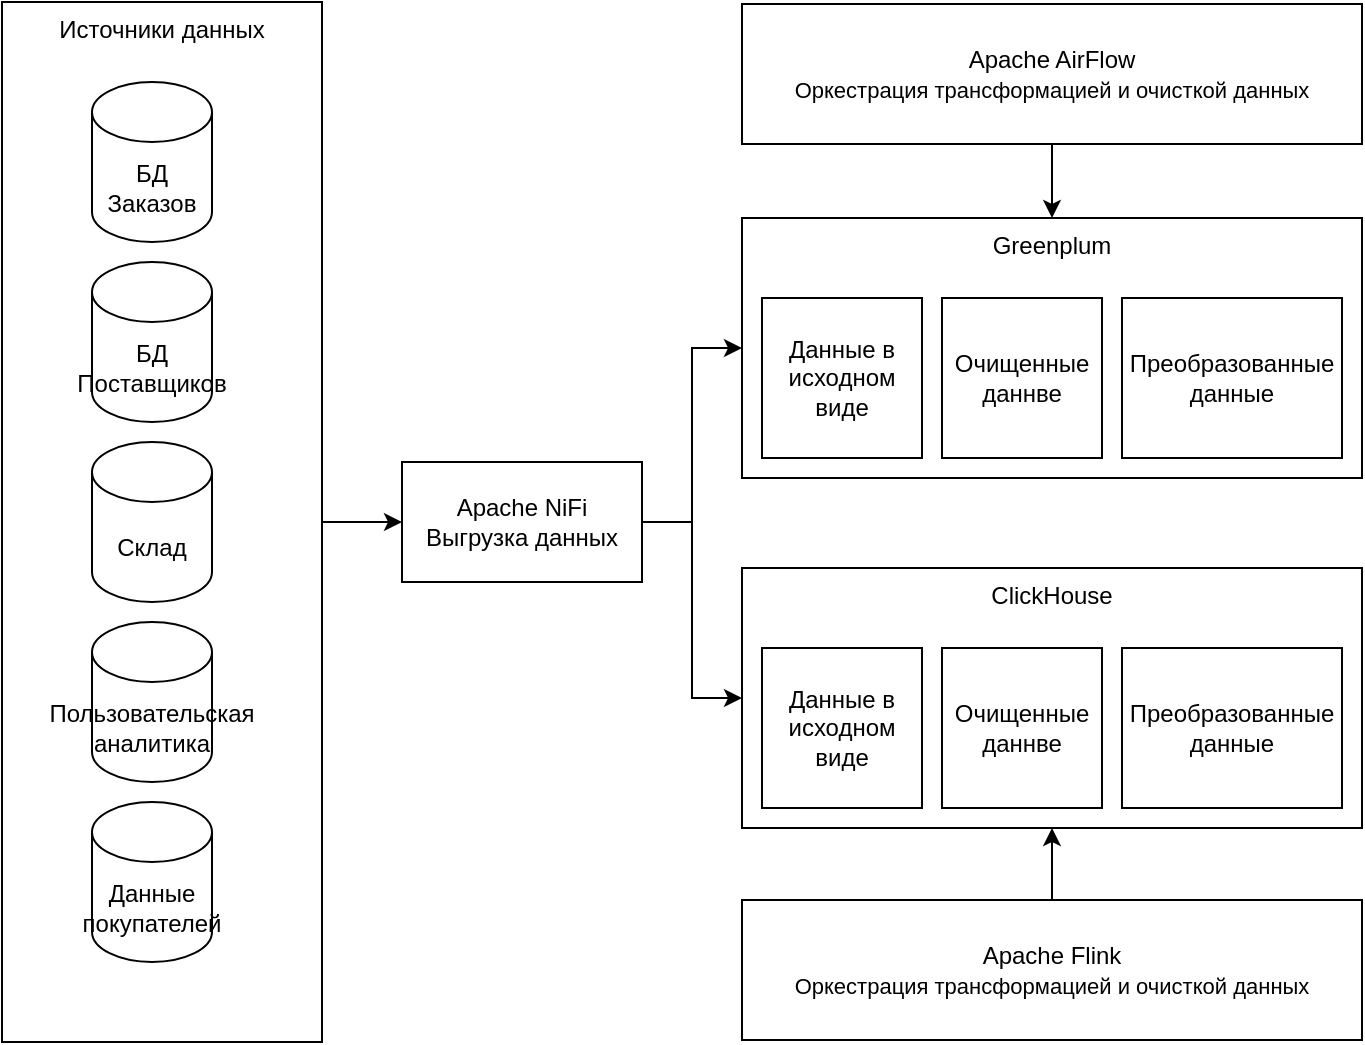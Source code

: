 <mxfile version="24.7.14">
  <diagram name="Страница — 1" id="LPJ16F4Odl_lKUOuBzS_">
    <mxGraphModel dx="954" dy="530" grid="1" gridSize="10" guides="1" tooltips="1" connect="1" arrows="1" fold="1" page="1" pageScale="1" pageWidth="827" pageHeight="1169" math="0" shadow="0">
      <root>
        <mxCell id="0" />
        <mxCell id="1" parent="0" />
        <mxCell id="R_MVeHPW9k1XH_oFSXGs-20" style="edgeStyle=orthogonalEdgeStyle;rounded=0;orthogonalLoop=1;jettySize=auto;html=1;exitX=1;exitY=0.5;exitDx=0;exitDy=0;entryX=0;entryY=0.5;entryDx=0;entryDy=0;" edge="1" parent="1" source="NSudbpyUwgiWTNqCxdTF-1" target="R_MVeHPW9k1XH_oFSXGs-1">
          <mxGeometry relative="1" as="geometry" />
        </mxCell>
        <mxCell id="NSudbpyUwgiWTNqCxdTF-1" value="Источники данных" style="rounded=0;whiteSpace=wrap;html=1;verticalAlign=top;" parent="1" vertex="1">
          <mxGeometry x="30" y="80" width="160" height="520" as="geometry" />
        </mxCell>
        <mxCell id="NSudbpyUwgiWTNqCxdTF-2" value="БД Заказов" style="shape=cylinder3;whiteSpace=wrap;html=1;boundedLbl=1;backgroundOutline=1;size=15;" parent="1" vertex="1">
          <mxGeometry x="75" y="120" width="60" height="80" as="geometry" />
        </mxCell>
        <mxCell id="NSudbpyUwgiWTNqCxdTF-3" value="БД Поставщиков" style="shape=cylinder3;whiteSpace=wrap;html=1;boundedLbl=1;backgroundOutline=1;size=15;" parent="1" vertex="1">
          <mxGeometry x="75" y="210" width="60" height="80" as="geometry" />
        </mxCell>
        <mxCell id="NSudbpyUwgiWTNqCxdTF-4" value="Склад" style="shape=cylinder3;whiteSpace=wrap;html=1;boundedLbl=1;backgroundOutline=1;size=15;" parent="1" vertex="1">
          <mxGeometry x="75" y="300" width="60" height="80" as="geometry" />
        </mxCell>
        <mxCell id="NSudbpyUwgiWTNqCxdTF-5" value="Пользовательская аналитика" style="shape=cylinder3;whiteSpace=wrap;html=1;boundedLbl=1;backgroundOutline=1;size=15;" parent="1" vertex="1">
          <mxGeometry x="75" y="390" width="60" height="80" as="geometry" />
        </mxCell>
        <mxCell id="R_MVeHPW9k1XH_oFSXGs-14" style="edgeStyle=orthogonalEdgeStyle;rounded=0;orthogonalLoop=1;jettySize=auto;html=1;exitX=1;exitY=0.5;exitDx=0;exitDy=0;entryX=0;entryY=0.5;entryDx=0;entryDy=0;" edge="1" parent="1" source="R_MVeHPW9k1XH_oFSXGs-1" target="R_MVeHPW9k1XH_oFSXGs-15">
          <mxGeometry relative="1" as="geometry">
            <mxPoint x="350" y="518" as="targetPoint" />
            <mxPoint x="350" y="268" as="sourcePoint" />
          </mxGeometry>
        </mxCell>
        <mxCell id="R_MVeHPW9k1XH_oFSXGs-1" value="Apache NiFi&lt;div&gt;Выгрузка данных&lt;/div&gt;" style="rounded=0;whiteSpace=wrap;html=1;" vertex="1" parent="1">
          <mxGeometry x="230" y="310" width="120" height="60" as="geometry" />
        </mxCell>
        <mxCell id="R_MVeHPW9k1XH_oFSXGs-2" value="Greenplum" style="rounded=0;whiteSpace=wrap;html=1;verticalAlign=top;" vertex="1" parent="1">
          <mxGeometry x="400" y="188" width="310" height="130" as="geometry" />
        </mxCell>
        <mxCell id="R_MVeHPW9k1XH_oFSXGs-9" value="" style="edgeStyle=orthogonalEdgeStyle;rounded=0;orthogonalLoop=1;jettySize=auto;html=1;" edge="1" parent="1" source="R_MVeHPW9k1XH_oFSXGs-3" target="R_MVeHPW9k1XH_oFSXGs-2">
          <mxGeometry relative="1" as="geometry" />
        </mxCell>
        <mxCell id="R_MVeHPW9k1XH_oFSXGs-3" value="Apache AirFlow&lt;div&gt;&lt;span style=&quot;font-size: 11px; text-wrap: nowrap; background-color: rgb(255, 255, 255);&quot;&gt;Оркестрация трансформацией и очисткой данных&lt;/span&gt;&lt;br&gt;&lt;/div&gt;" style="rounded=0;whiteSpace=wrap;html=1;rotation=0;" vertex="1" parent="1">
          <mxGeometry x="400" y="81" width="310" height="70" as="geometry" />
        </mxCell>
        <mxCell id="R_MVeHPW9k1XH_oFSXGs-4" value="Данные в исходном виде" style="whiteSpace=wrap;html=1;aspect=fixed;" vertex="1" parent="1">
          <mxGeometry x="410" y="228" width="80" height="80" as="geometry" />
        </mxCell>
        <mxCell id="R_MVeHPW9k1XH_oFSXGs-5" value="Очищенные даннве" style="whiteSpace=wrap;html=1;aspect=fixed;" vertex="1" parent="1">
          <mxGeometry x="500" y="228" width="80" height="80" as="geometry" />
        </mxCell>
        <mxCell id="R_MVeHPW9k1XH_oFSXGs-7" value="Преобразованные данные" style="rounded=0;whiteSpace=wrap;html=1;" vertex="1" parent="1">
          <mxGeometry x="590" y="228" width="110" height="80" as="geometry" />
        </mxCell>
        <mxCell id="R_MVeHPW9k1XH_oFSXGs-11" style="edgeStyle=orthogonalEdgeStyle;rounded=0;orthogonalLoop=1;jettySize=auto;html=1;entryX=0;entryY=0.5;entryDx=0;entryDy=0;exitX=1;exitY=0.5;exitDx=0;exitDy=0;" edge="1" parent="1" source="R_MVeHPW9k1XH_oFSXGs-1" target="R_MVeHPW9k1XH_oFSXGs-2">
          <mxGeometry relative="1" as="geometry">
            <mxPoint x="350" y="268" as="sourcePoint" />
          </mxGeometry>
        </mxCell>
        <mxCell id="R_MVeHPW9k1XH_oFSXGs-12" value="Данные покупателей" style="shape=cylinder3;whiteSpace=wrap;html=1;boundedLbl=1;backgroundOutline=1;size=15;" vertex="1" parent="1">
          <mxGeometry x="75" y="480" width="60" height="80" as="geometry" />
        </mxCell>
        <mxCell id="R_MVeHPW9k1XH_oFSXGs-15" value="ClickHouse" style="rounded=0;whiteSpace=wrap;html=1;verticalAlign=top;" vertex="1" parent="1">
          <mxGeometry x="400" y="363" width="310" height="130" as="geometry" />
        </mxCell>
        <mxCell id="R_MVeHPW9k1XH_oFSXGs-16" value="Данные в исходном виде" style="whiteSpace=wrap;html=1;aspect=fixed;" vertex="1" parent="1">
          <mxGeometry x="410" y="403" width="80" height="80" as="geometry" />
        </mxCell>
        <mxCell id="R_MVeHPW9k1XH_oFSXGs-17" value="Очищенные даннве" style="whiteSpace=wrap;html=1;aspect=fixed;" vertex="1" parent="1">
          <mxGeometry x="500" y="403" width="80" height="80" as="geometry" />
        </mxCell>
        <mxCell id="R_MVeHPW9k1XH_oFSXGs-18" value="Преобразованные данные" style="rounded=0;whiteSpace=wrap;html=1;" vertex="1" parent="1">
          <mxGeometry x="590" y="403" width="110" height="80" as="geometry" />
        </mxCell>
        <mxCell id="R_MVeHPW9k1XH_oFSXGs-23" style="edgeStyle=orthogonalEdgeStyle;rounded=0;orthogonalLoop=1;jettySize=auto;html=1;entryX=0.5;entryY=1;entryDx=0;entryDy=0;" edge="1" parent="1" source="R_MVeHPW9k1XH_oFSXGs-22" target="R_MVeHPW9k1XH_oFSXGs-15">
          <mxGeometry relative="1" as="geometry" />
        </mxCell>
        <mxCell id="R_MVeHPW9k1XH_oFSXGs-22" value="Apache Flink&lt;div&gt;&lt;span style=&quot;font-size: 11px; text-wrap: nowrap; background-color: rgb(255, 255, 255);&quot;&gt;Оркестрация трансформацией и очисткой данных&lt;/span&gt;&lt;br&gt;&lt;/div&gt;" style="rounded=0;whiteSpace=wrap;html=1;rotation=0;" vertex="1" parent="1">
          <mxGeometry x="400" y="529" width="310" height="70" as="geometry" />
        </mxCell>
      </root>
    </mxGraphModel>
  </diagram>
</mxfile>

